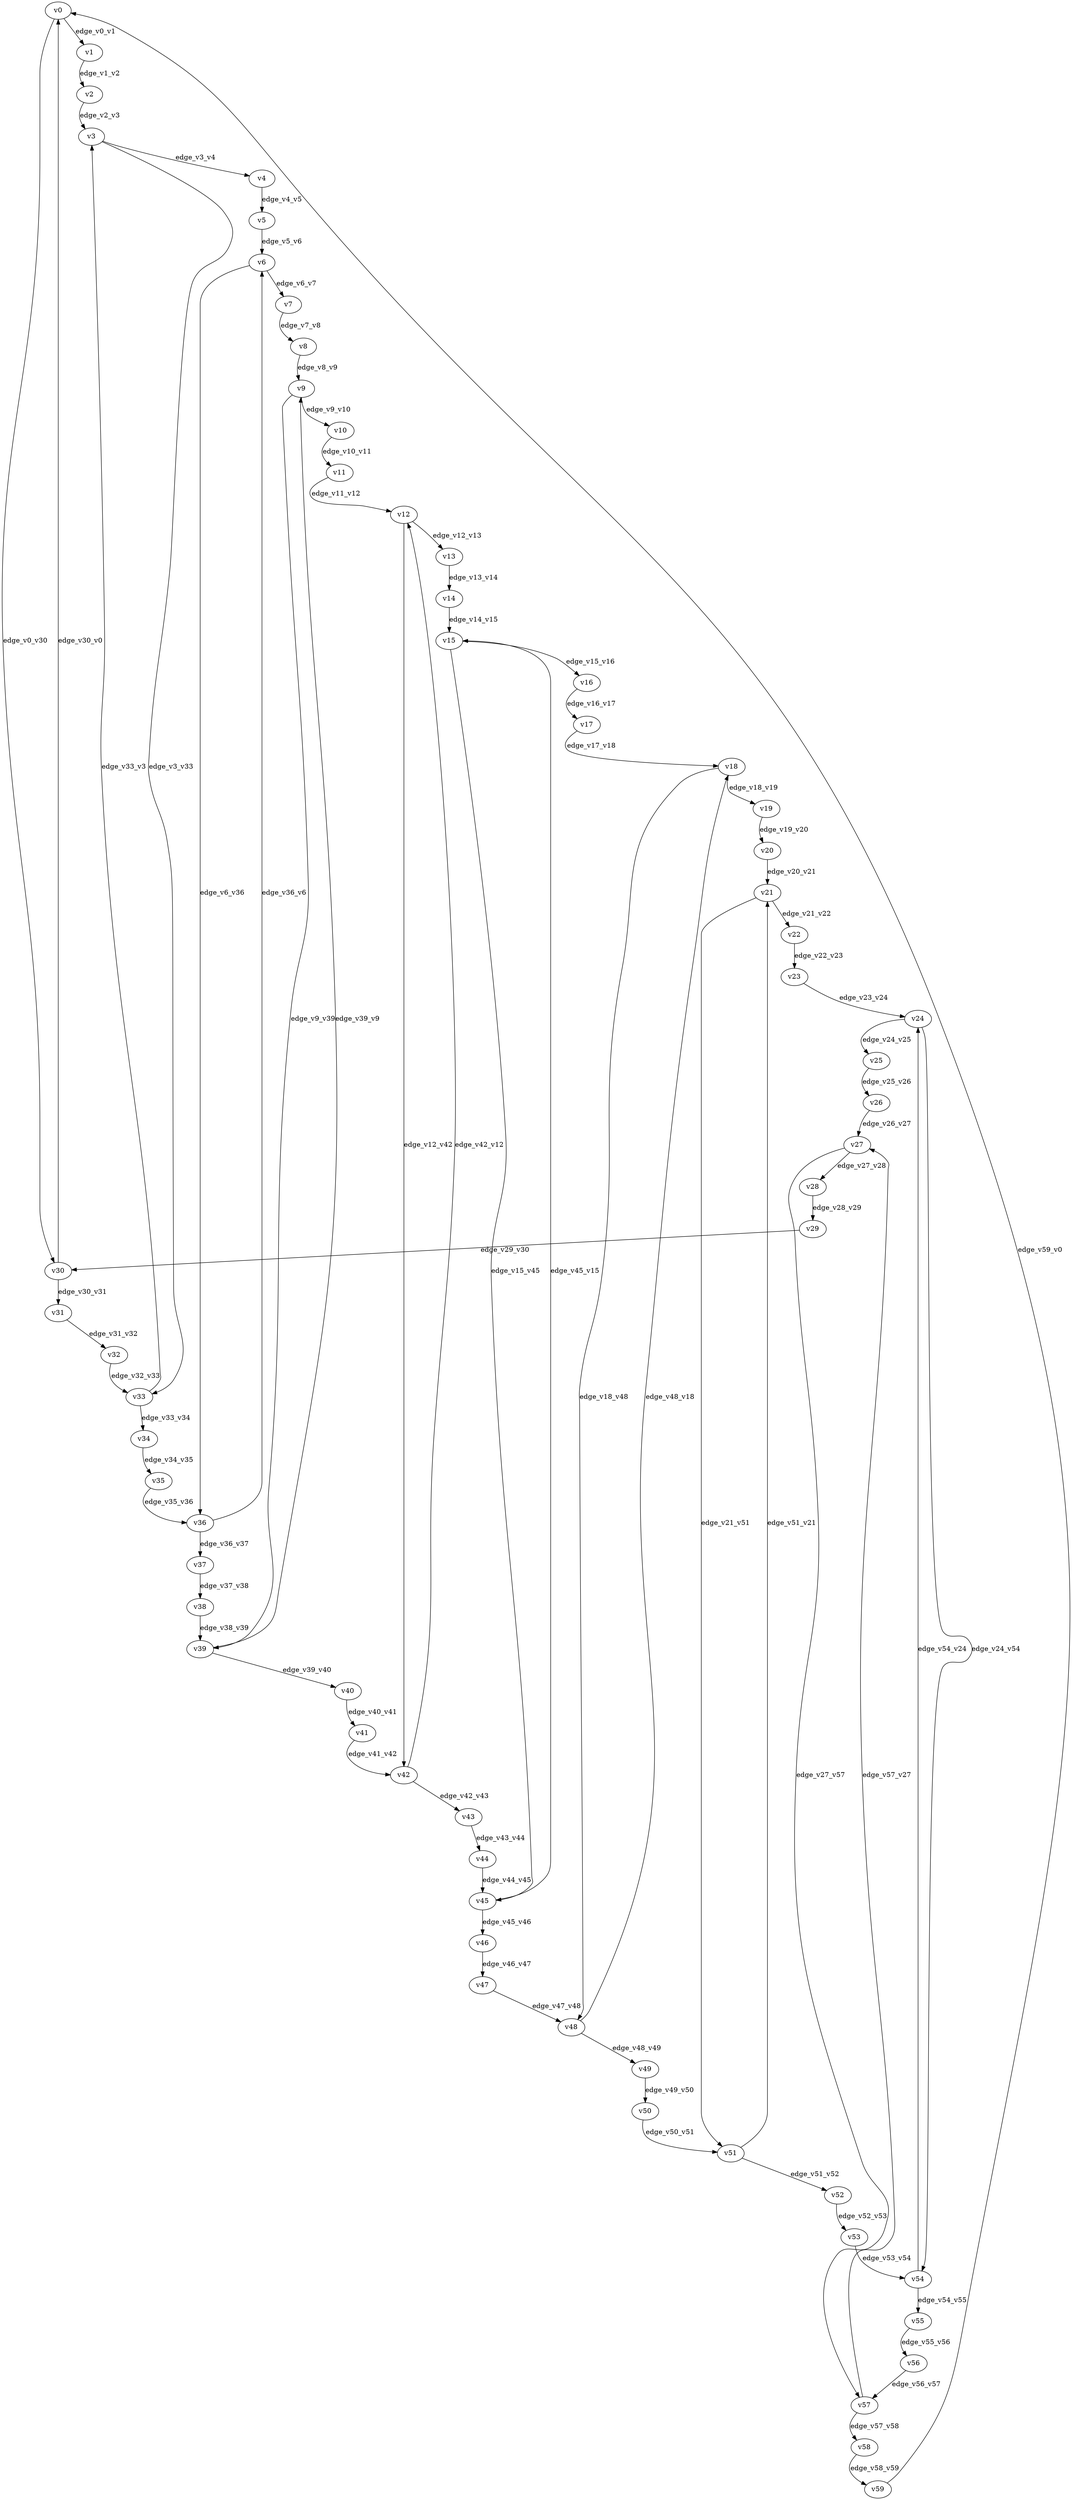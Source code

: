 digraph test079 {
    // Discounted game test case
    // Vertex properties: name [player=X]
    // Edge properties: [weight=Y, discount=Z]

    v0 [name="v0", player=0];
    v1 [name="v1", player=1];
    v2 [name="v2", player=0];
    v3 [name="v3", player=0];
    v4 [name="v4", player=1];
    v5 [name="v5", player=0];
    v6 [name="v6", player=0];
    v7 [name="v7", player=1];
    v8 [name="v8", player=0];
    v9 [name="v9", player=0];
    v10 [name="v10", player=1];
    v11 [name="v11", player=0];
    v12 [name="v12", player=0];
    v13 [name="v13", player=1];
    v14 [name="v14", player=0];
    v15 [name="v15", player=0];
    v16 [name="v16", player=1];
    v17 [name="v17", player=0];
    v18 [name="v18", player=0];
    v19 [name="v19", player=1];
    v20 [name="v20", player=0];
    v21 [name="v21", player=0];
    v22 [name="v22", player=1];
    v23 [name="v23", player=0];
    v24 [name="v24", player=0];
    v25 [name="v25", player=1];
    v26 [name="v26", player=0];
    v27 [name="v27", player=0];
    v28 [name="v28", player=1];
    v29 [name="v29", player=0];
    v30 [name="v30", player=0];
    v31 [name="v31", player=1];
    v32 [name="v32", player=0];
    v33 [name="v33", player=0];
    v34 [name="v34", player=1];
    v35 [name="v35", player=0];
    v36 [name="v36", player=0];
    v37 [name="v37", player=1];
    v38 [name="v38", player=0];
    v39 [name="v39", player=0];
    v40 [name="v40", player=1];
    v41 [name="v41", player=0];
    v42 [name="v42", player=0];
    v43 [name="v43", player=1];
    v44 [name="v44", player=0];
    v45 [name="v45", player=0];
    v46 [name="v46", player=1];
    v47 [name="v47", player=0];
    v48 [name="v48", player=0];
    v49 [name="v49", player=1];
    v50 [name="v50", player=0];
    v51 [name="v51", player=0];
    v52 [name="v52", player=1];
    v53 [name="v53", player=0];
    v54 [name="v54", player=0];
    v55 [name="v55", player=1];
    v56 [name="v56", player=0];
    v57 [name="v57", player=0];
    v58 [name="v58", player=1];
    v59 [name="v59", player=0];

    v0 -> v1 [label="edge_v0_v1", weight=-7.00, discount=0.225];
    v0 -> v30 [label="edge_v0_v30", weight=-5.19, discount=0.225];
    v1 -> v2 [label="edge_v1_v2", weight=-4.50, discount=0.225];
    v2 -> v3 [label="edge_v2_v3", weight=-2.00, discount=0.225];
    v3 -> v4 [label="edge_v3_v4", weight=0.50, discount=0.225];
    v3 -> v33 [label="edge_v3_v33", weight=-0.96, discount=0.225];
    v4 -> v5 [label="edge_v4_v5", weight=3.00, discount=0.225];
    v5 -> v6 [label="edge_v5_v6", weight=5.50, discount=0.225];
    v6 -> v7 [label="edge_v6_v7", weight=8.00, discount=0.225];
    v6 -> v36 [label="edge_v6_v36", weight=7.32, discount=0.225];
    v7 -> v8 [label="edge_v7_v8", weight=-9.50, discount=0.225];
    v8 -> v9 [label="edge_v8_v9", weight=-7.00, discount=0.225];
    v9 -> v10 [label="edge_v9_v10", weight=-4.50, discount=0.225];
    v9 -> v39 [label="edge_v9_v39", weight=-7.47, discount=0.225];
    v10 -> v11 [label="edge_v10_v11", weight=-2.00, discount=0.225];
    v11 -> v12 [label="edge_v11_v12", weight=0.50, discount=0.225];
    v12 -> v13 [label="edge_v12_v13", weight=3.00, discount=0.225];
    v12 -> v42 [label="edge_v12_v42", weight=4.97, discount=0.225];
    v13 -> v14 [label="edge_v13_v14", weight=5.50, discount=0.225];
    v14 -> v15 [label="edge_v14_v15", weight=8.00, discount=0.225];
    v15 -> v16 [label="edge_v15_v16", weight=-9.50, discount=0.225];
    v15 -> v45 [label="edge_v15_v45", weight=-11.24, discount=0.225];
    v16 -> v17 [label="edge_v16_v17", weight=-7.00, discount=0.225];
    v17 -> v18 [label="edge_v17_v18", weight=-4.50, discount=0.225];
    v18 -> v19 [label="edge_v18_v19", weight=-2.00, discount=0.225];
    v18 -> v48 [label="edge_v18_v48", weight=-4.05, discount=0.225];
    v19 -> v20 [label="edge_v19_v20", weight=0.50, discount=0.225];
    v20 -> v21 [label="edge_v20_v21", weight=3.00, discount=0.225];
    v21 -> v22 [label="edge_v21_v22", weight=5.50, discount=0.225];
    v21 -> v51 [label="edge_v21_v51", weight=4.42, discount=0.225];
    v22 -> v23 [label="edge_v22_v23", weight=8.00, discount=0.225];
    v23 -> v24 [label="edge_v23_v24", weight=-9.50, discount=0.225];
    v24 -> v25 [label="edge_v24_v25", weight=-7.00, discount=0.225];
    v24 -> v54 [label="edge_v24_v54", weight=-6.04, discount=0.225];
    v25 -> v26 [label="edge_v25_v26", weight=-4.50, discount=0.225];
    v26 -> v27 [label="edge_v26_v27", weight=-2.00, discount=0.225];
    v27 -> v28 [label="edge_v27_v28", weight=0.50, discount=0.225];
    v27 -> v57 [label="edge_v27_v57", weight=-2.58, discount=0.225];
    v28 -> v29 [label="edge_v28_v29", weight=3.00, discount=0.225];
    v29 -> v30 [label="edge_v29_v30", weight=5.50, discount=0.225];
    v30 -> v31 [label="edge_v30_v31", weight=8.00, discount=0.225];
    v30 -> v0 [label="edge_v30_v0", weight=7.14, discount=0.225];
    v31 -> v32 [label="edge_v31_v32", weight=-9.50, discount=0.225];
    v32 -> v33 [label="edge_v32_v33", weight=-7.00, discount=0.225];
    v33 -> v34 [label="edge_v33_v34", weight=-4.50, discount=0.225];
    v33 -> v3 [label="edge_v33_v3", weight=-4.25, discount=0.225];
    v34 -> v35 [label="edge_v34_v35", weight=-2.00, discount=0.225];
    v35 -> v36 [label="edge_v35_v36", weight=0.50, discount=0.225];
    v36 -> v37 [label="edge_v36_v37", weight=3.00, discount=0.225];
    v36 -> v6 [label="edge_v36_v6", weight=4.10, discount=0.225];
    v37 -> v38 [label="edge_v37_v38", weight=5.50, discount=0.225];
    v38 -> v39 [label="edge_v38_v39", weight=8.00, discount=0.225];
    v39 -> v40 [label="edge_v39_v40", weight=-9.50, discount=0.225];
    v39 -> v9 [label="edge_v39_v9", weight=-8.20, discount=0.225];
    v40 -> v41 [label="edge_v40_v41", weight=-7.00, discount=0.225];
    v41 -> v42 [label="edge_v41_v42", weight=-4.50, discount=0.225];
    v42 -> v43 [label="edge_v42_v43", weight=-2.00, discount=0.225];
    v42 -> v12 [label="edge_v42_v12", weight=-4.10, discount=0.225];
    v43 -> v44 [label="edge_v43_v44", weight=0.50, discount=0.225];
    v44 -> v45 [label="edge_v44_v45", weight=3.00, discount=0.225];
    v45 -> v46 [label="edge_v45_v46", weight=5.50, discount=0.225];
    v45 -> v15 [label="edge_v45_v15", weight=2.07, discount=0.225];
    v46 -> v47 [label="edge_v46_v47", weight=8.00, discount=0.225];
    v47 -> v48 [label="edge_v47_v48", weight=-9.50, discount=0.225];
    v48 -> v49 [label="edge_v48_v49", weight=-7.00, discount=0.225];
    v48 -> v18 [label="edge_v48_v18", weight=-6.55, discount=0.225];
    v49 -> v50 [label="edge_v49_v50", weight=-4.50, discount=0.225];
    v50 -> v51 [label="edge_v50_v51", weight=-2.00, discount=0.225];
    v51 -> v52 [label="edge_v51_v52", weight=0.50, discount=0.225];
    v51 -> v21 [label="edge_v51_v21", weight=4.15, discount=0.225];
    v52 -> v53 [label="edge_v52_v53", weight=3.00, discount=0.225];
    v53 -> v54 [label="edge_v53_v54", weight=5.50, discount=0.225];
    v54 -> v55 [label="edge_v54_v55", weight=8.00, discount=0.225];
    v54 -> v24 [label="edge_v54_v24", weight=6.12, discount=0.225];
    v55 -> v56 [label="edge_v55_v56", weight=-9.50, discount=0.225];
    v56 -> v57 [label="edge_v56_v57", weight=-7.00, discount=0.225];
    v57 -> v58 [label="edge_v57_v58", weight=-4.50, discount=0.225];
    v57 -> v27 [label="edge_v57_v27", weight=-0.59, discount=0.225];
    v58 -> v59 [label="edge_v58_v59", weight=-2.00, discount=0.225];
    v59 -> v0 [label="edge_v59_v0", weight=0.50, discount=0.225];
}
